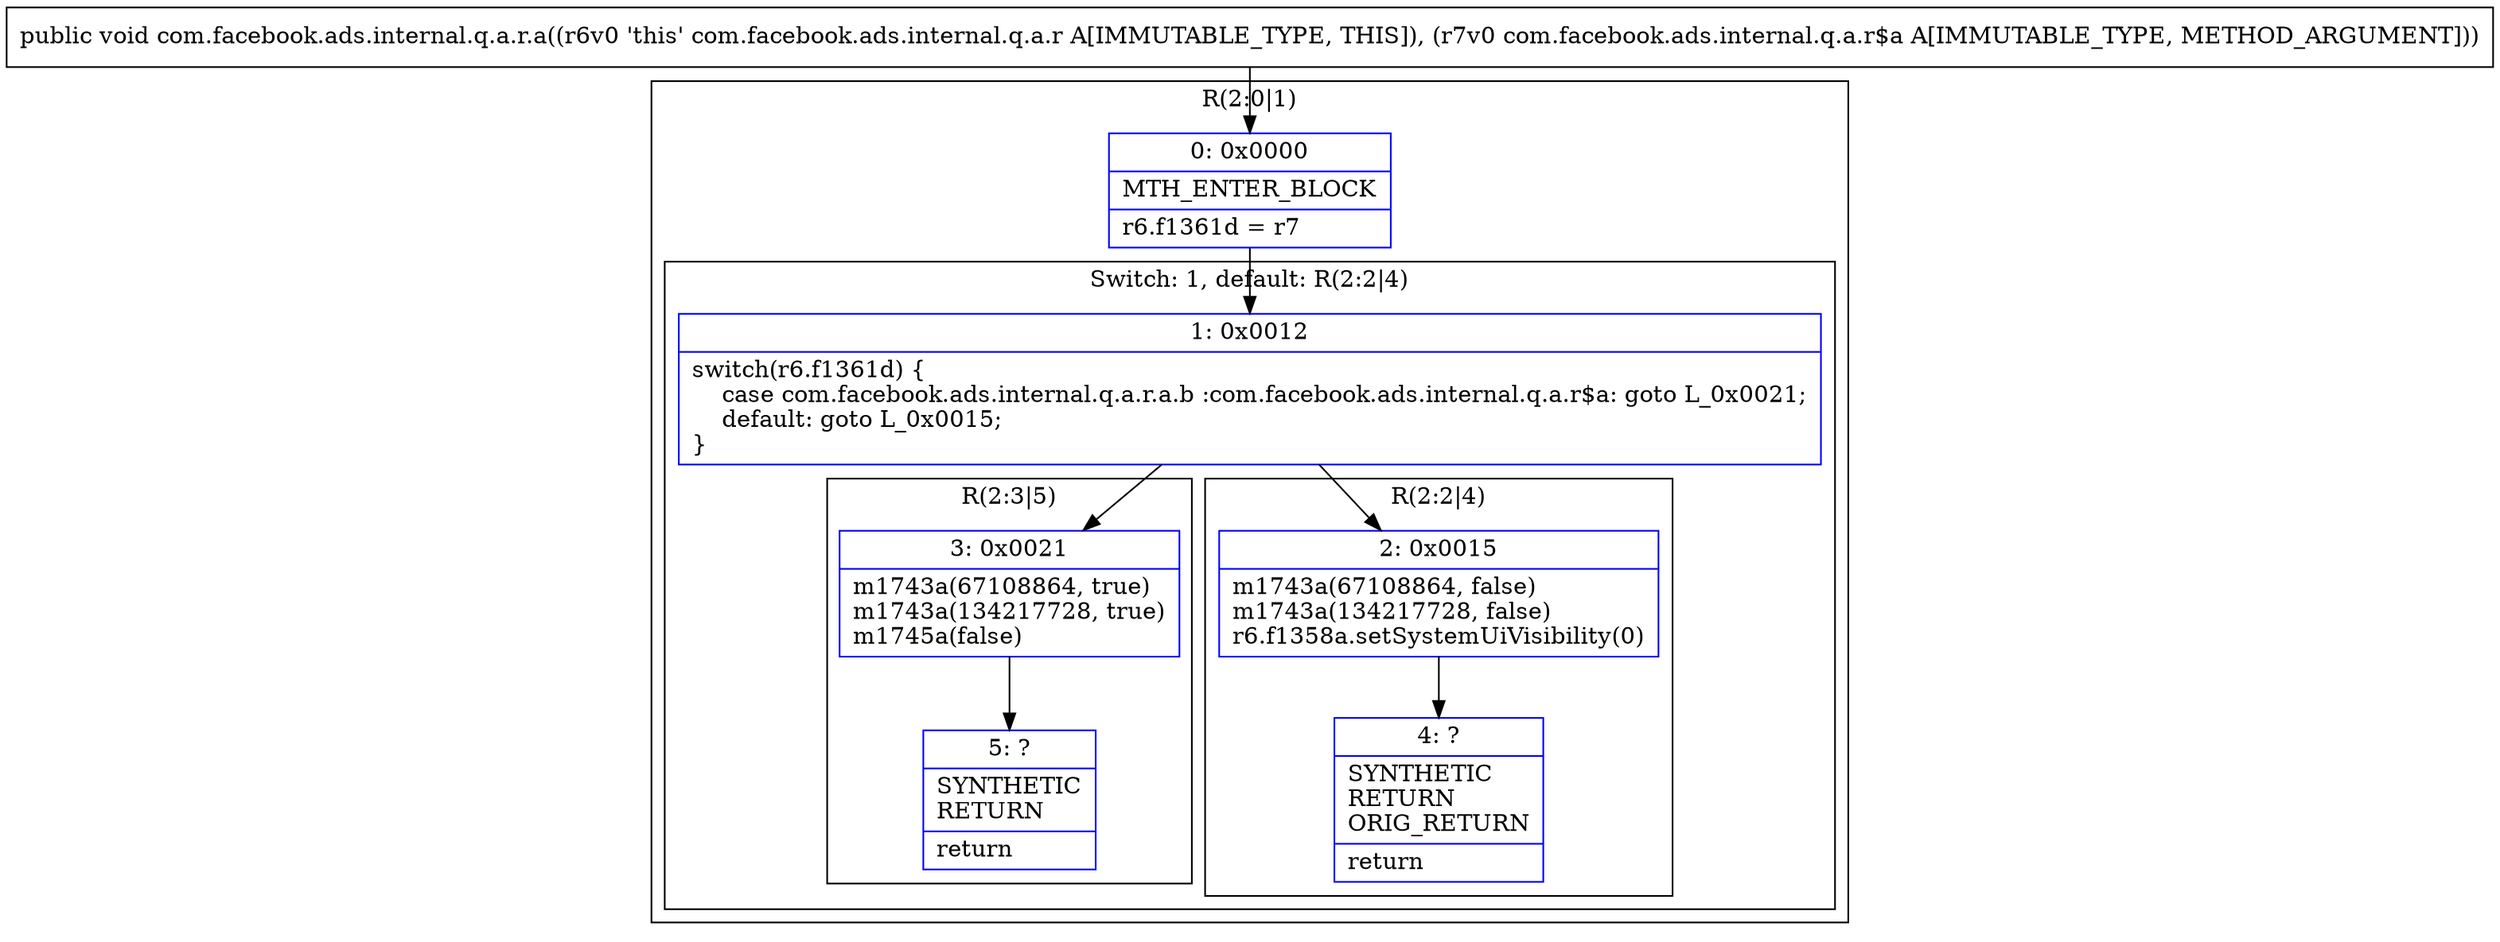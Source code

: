 digraph "CFG forcom.facebook.ads.internal.q.a.r.a(Lcom\/facebook\/ads\/internal\/q\/a\/r$a;)V" {
subgraph cluster_Region_56019238 {
label = "R(2:0|1)";
node [shape=record,color=blue];
Node_0 [shape=record,label="{0\:\ 0x0000|MTH_ENTER_BLOCK\l|r6.f1361d = r7\l}"];
subgraph cluster_SwitchRegion_1709005159 {
label = "Switch: 1, default: R(2:2|4)";
node [shape=record,color=blue];
Node_1 [shape=record,label="{1\:\ 0x0012|switch(r6.f1361d) \{\l    case com.facebook.ads.internal.q.a.r.a.b :com.facebook.ads.internal.q.a.r$a: goto L_0x0021;\l    default: goto L_0x0015;\l\}\l}"];
subgraph cluster_Region_301538689 {
label = "R(2:3|5)";
node [shape=record,color=blue];
Node_3 [shape=record,label="{3\:\ 0x0021|m1743a(67108864, true)\lm1743a(134217728, true)\lm1745a(false)\l}"];
Node_5 [shape=record,label="{5\:\ ?|SYNTHETIC\lRETURN\l|return\l}"];
}
subgraph cluster_Region_337229829 {
label = "R(2:2|4)";
node [shape=record,color=blue];
Node_2 [shape=record,label="{2\:\ 0x0015|m1743a(67108864, false)\lm1743a(134217728, false)\lr6.f1358a.setSystemUiVisibility(0)\l}"];
Node_4 [shape=record,label="{4\:\ ?|SYNTHETIC\lRETURN\lORIG_RETURN\l|return\l}"];
}
}
}
MethodNode[shape=record,label="{public void com.facebook.ads.internal.q.a.r.a((r6v0 'this' com.facebook.ads.internal.q.a.r A[IMMUTABLE_TYPE, THIS]), (r7v0 com.facebook.ads.internal.q.a.r$a A[IMMUTABLE_TYPE, METHOD_ARGUMENT])) }"];
MethodNode -> Node_0;
Node_0 -> Node_1;
Node_1 -> Node_2;
Node_1 -> Node_3;
Node_3 -> Node_5;
Node_2 -> Node_4;
}

